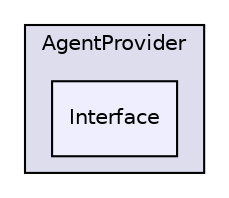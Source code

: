digraph "D:/Work/Programmieren/Java/D-MARLA/Implementation/MARLA-Client/AgentProvider/src/AgentProvider/Interface" {
  compound=true
  node [ fontsize="10", fontname="Helvetica"];
  edge [ labelfontsize="10", labelfontname="Helvetica"];
  subgraph clusterdir_657d8a69760e209deb82f7601d90e740 {
    graph [ bgcolor="#ddddee", pencolor="black", label="AgentProvider" fontname="Helvetica", fontsize="10", URL="dir_657d8a69760e209deb82f7601d90e740.html"]
  dir_551c97dc33edd84911c55feb6a18b80a [shape=box, label="Interface", style="filled", fillcolor="#eeeeff", pencolor="black", URL="dir_551c97dc33edd84911c55feb6a18b80a.html"];
  }
}
